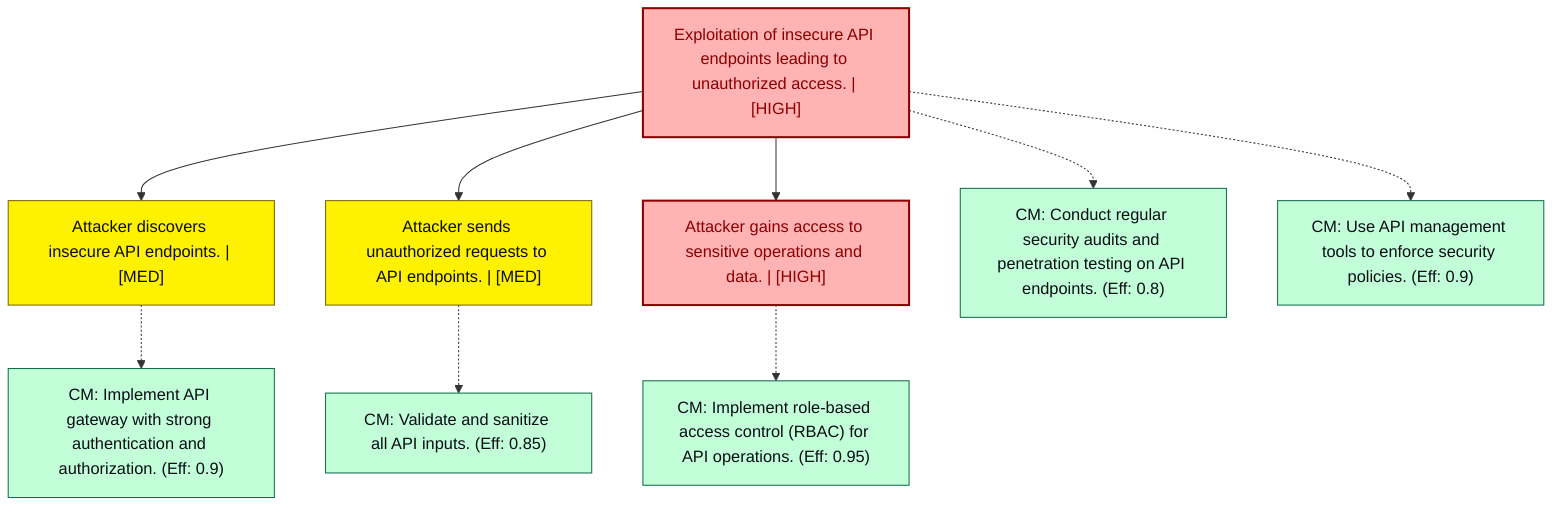 graph TB
  node_01K65ZBGHR8VW80H3VGWJT0HHS["Exploitation of insecure API endpoints leading to unauthorized access. | [HIGH]"]:::highRisk
  node_01K65ZBGHR8VW80H3VGWJT0HHS-1["Attacker discovers insecure API endpoints. | [MED]"]:::mediumRisk
  node_01K65ZBGHR8VW80H3VGWJT0HHS-1_cm_0["CM: Implement API gateway with strong authentication and authorization. (Eff: 0.9)"]:::countermeasure
  node_01K65ZBGHR8VW80H3VGWJT0HHS-2["Attacker sends unauthorized requests to API endpoints. | [MED]"]:::mediumRisk
  node_01K65ZBGHR8VW80H3VGWJT0HHS-2_cm_0["CM: Validate and sanitize all API inputs. (Eff: 0.85)"]:::countermeasure
  node_01K65ZBGHR8VW80H3VGWJT0HHS-3["Attacker gains access to sensitive operations and data. | [HIGH]"]:::highRisk
  node_01K65ZBGHR8VW80H3VGWJT0HHS-3_cm_0["CM: Implement role-based access control (RBAC) for API operations. (Eff: 0.95)"]:::countermeasure
  node_01K65ZBGHR8VW80H3VGWJT0HHS_cm_0["CM: Conduct regular security audits and penetration testing on API endpoints. (Eff: 0.8)"]:::countermeasure
  node_01K65ZBGHR8VW80H3VGWJT0HHS_cm_1["CM: Use API management tools to enforce security policies. (Eff: 0.9)"]:::countermeasure

  node_01K65ZBGHR8VW80H3VGWJT0HHS --> node_01K65ZBGHR8VW80H3VGWJT0HHS-1
  node_01K65ZBGHR8VW80H3VGWJT0HHS-1 -.-> node_01K65ZBGHR8VW80H3VGWJT0HHS-1_cm_0
  node_01K65ZBGHR8VW80H3VGWJT0HHS --> node_01K65ZBGHR8VW80H3VGWJT0HHS-2
  node_01K65ZBGHR8VW80H3VGWJT0HHS-2 -.-> node_01K65ZBGHR8VW80H3VGWJT0HHS-2_cm_0
  node_01K65ZBGHR8VW80H3VGWJT0HHS --> node_01K65ZBGHR8VW80H3VGWJT0HHS-3
  node_01K65ZBGHR8VW80H3VGWJT0HHS-3 -.-> node_01K65ZBGHR8VW80H3VGWJT0HHS-3_cm_0
  node_01K65ZBGHR8VW80H3VGWJT0HHS -.-> node_01K65ZBGHR8VW80H3VGWJT0HHS_cm_0
  node_01K65ZBGHR8VW80H3VGWJT0HHS -.-> node_01K65ZBGHR8VW80H3VGWJT0HHS_cm_1

  classDef andNode fill:#FFB3B3,stroke:#8B0000,stroke-width:2px,color:#0B0D17
  classDef orNode fill:#C2FFD8,stroke:#106B49,stroke-width:2px,color:#0B0D17
  classDef leafNode fill:#73d1ff,stroke:#29ABE2,stroke-width:2px,color:#0B0D17
  classDef highRisk fill:#FFB3B3,color:#8B0000,stroke:#8B0000,stroke-width:2px
  classDef mediumRisk fill:#FFF200,stroke:#7A6300,stroke-width:1px,color:#0B0D17
  classDef lowRisk fill:#FFF2B3,stroke:#FFF2B3,stroke-width:1px,color:#0B0D17
  classDef countermeasure fill:#C2FFD8,stroke:#106B49,stroke-width:1px,color:#0B0D17
  classDef reference fill:#ffa1ad,stroke:#A259FF,stroke-width:1px,stroke-dasharray:3 3,color:#0B0D17
  classDef mitreNode stroke-dasharray:5 5
  classDef note fill:#ffffcc,stroke:#ffcc00,stroke-width:2px,stroke-dasharray:5 5